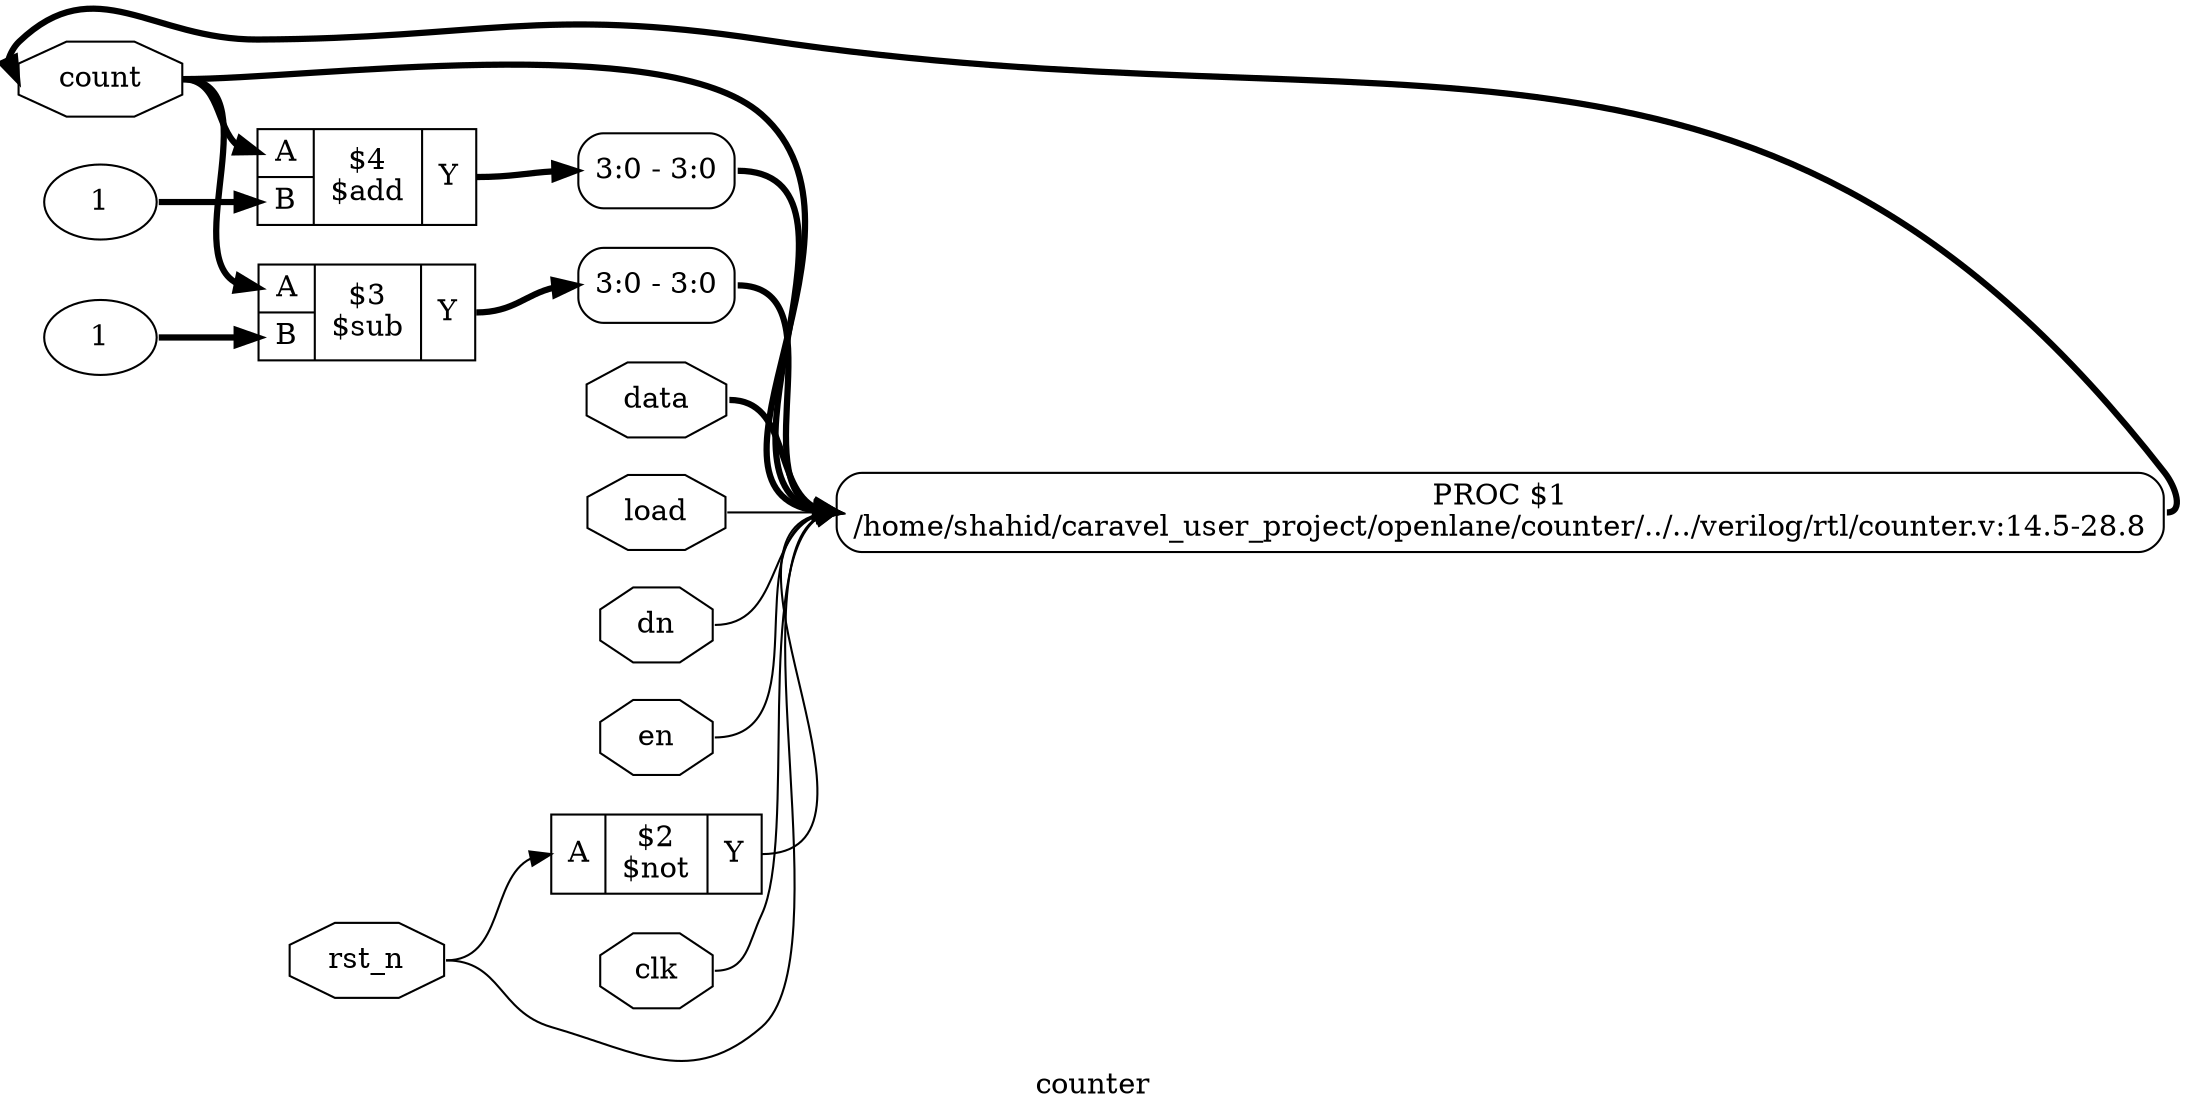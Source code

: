 digraph "counter" {
label="counter";
rankdir="LR";
remincross=true;
n5 [ shape=octagon, label="count", color="black", fontcolor="black" ];
n6 [ shape=octagon, label="data", color="black", fontcolor="black" ];
n7 [ shape=octagon, label="load", color="black", fontcolor="black" ];
n8 [ shape=octagon, label="dn", color="black", fontcolor="black" ];
n9 [ shape=octagon, label="en", color="black", fontcolor="black" ];
n10 [ shape=octagon, label="rst_n", color="black", fontcolor="black" ];
n11 [ shape=octagon, label="clk", color="black", fontcolor="black" ];
v0 [ label="1" ];
c15 [ shape=record, label="{{<p12> A|<p13> B}|$4\n$add|{<p14> Y}}" ];
v1 [ label="1" ];
c16 [ shape=record, label="{{<p12> A|<p13> B}|$3\n$sub|{<p14> Y}}" ];
c17 [ shape=record, label="{{<p12> A}|$2\n$not|{<p14> Y}}" ];
x3 [ shape=record, style=rounded, label="<s0> 3:0 - 3:0 " ];
x4 [ shape=record, style=rounded, label="<s0> 3:0 - 3:0 " ];
p2 [shape=box, style=rounded, label="PROC $1\n/home/shahid/caravel_user_project/openlane/counter/../../verilog/rtl/counter.v:14.5-28.8"];
c15:p14:e -> x4:s0:w [color="black", style="setlinewidth(3)", label=""];
n10:e -> c17:p12:w [color="black", label=""];
n10:e -> p2:w [color="black", label=""];
n11:e -> p2:w [color="black", label=""];
c16:p14:e -> x3:s0:w [color="black", style="setlinewidth(3)", label=""];
c17:p14:e -> p2:w [color="black", label=""];
p2:e -> n5:w [color="black", style="setlinewidth(3)", label=""];
n5:e -> c15:p12:w [color="black", style="setlinewidth(3)", label=""];
n5:e -> c16:p12:w [color="black", style="setlinewidth(3)", label=""];
n5:e -> p2:w [color="black", style="setlinewidth(3)", label=""];
n6:e -> p2:w [color="black", style="setlinewidth(3)", label=""];
n7:e -> p2:w [color="black", label=""];
n8:e -> p2:w [color="black", label=""];
n9:e -> p2:w [color="black", label=""];
v0:e -> c15:p13:w [color="black", style="setlinewidth(3)", label=""];
v1:e -> c16:p13:w [color="black", style="setlinewidth(3)", label=""];
x3:e -> p2:w [color="black", style="setlinewidth(3)", label=""];
x4:e -> p2:w [color="black", style="setlinewidth(3)", label=""];
}
